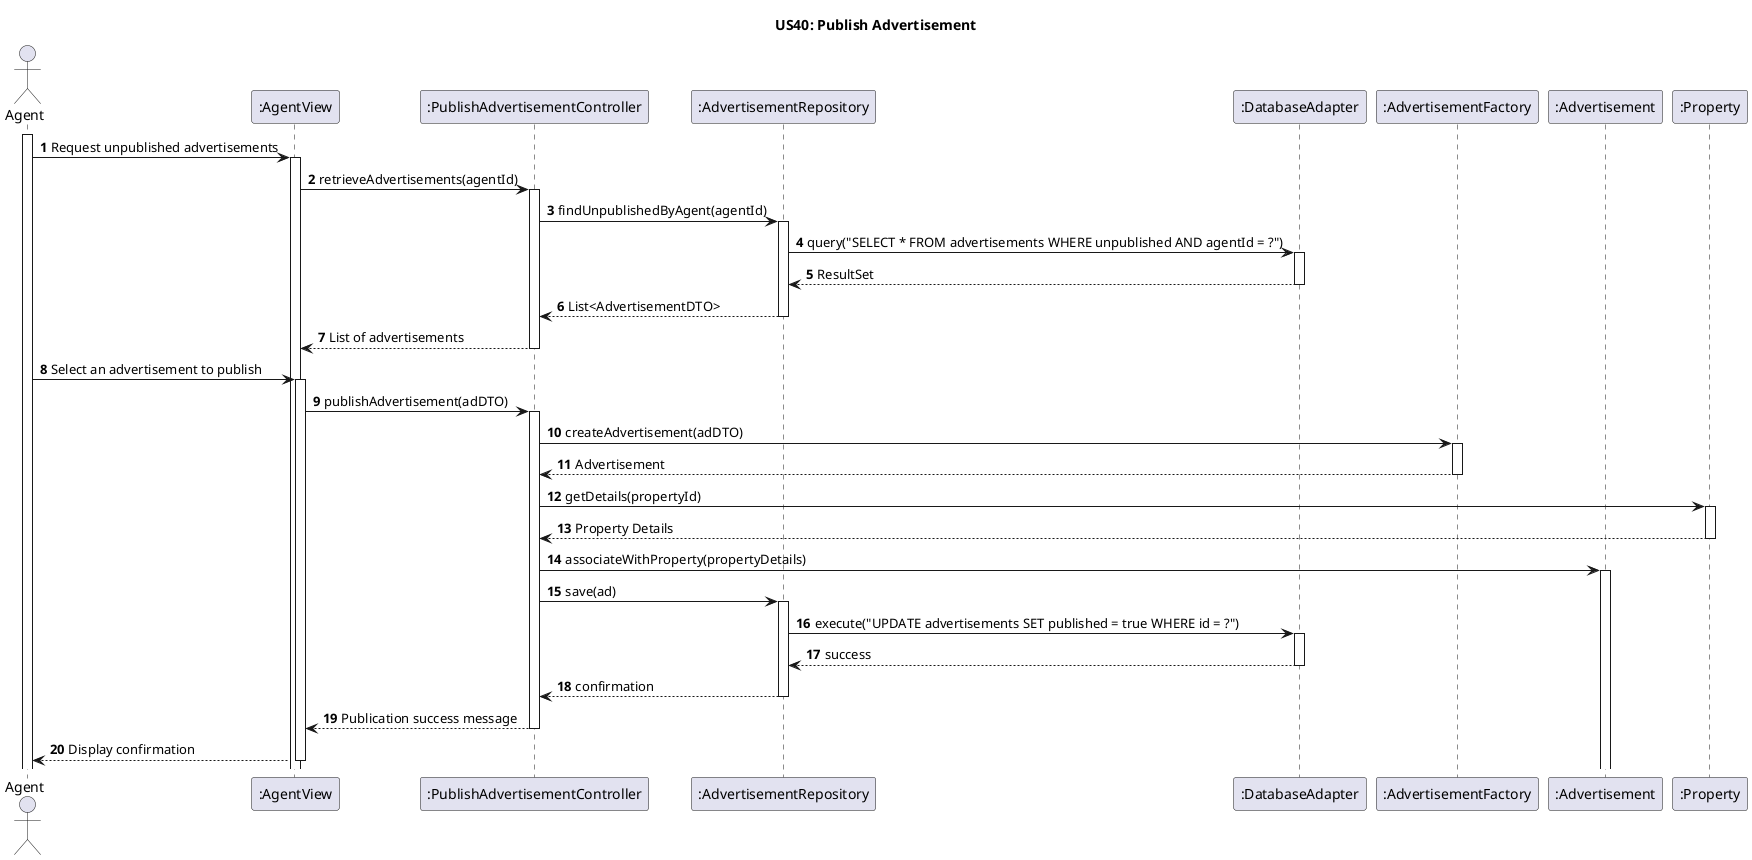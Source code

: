 @startuml
'https://plantuml.com/sequence-diagram

title US40: Publish Advertisement

autoactivate on
autonumber

actor "Agent" as User
participant ":AgentView" as View
participant ":PublishAdvertisementController" as Ctrl
participant ":AdvertisementRepository" as Repo
participant ":DatabaseAdapter" as Adapter
participant ":AdvertisementFactory" as Factory
participant ":Advertisement" as Ad
participant ":Property" as Property

activate User

User -> View: Request unpublished advertisements
View -> Ctrl: retrieveAdvertisements(agentId)
Ctrl -> Repo: findUnpublishedByAgent(agentId)
Repo -> Adapter: query("SELECT * FROM advertisements WHERE unpublished AND agentId = ?")
Adapter --> Repo: ResultSet
Repo --> Ctrl: List<AdvertisementDTO>
Ctrl --> View: List of advertisements

User -> View: Select an advertisement to publish
View -> Ctrl: publishAdvertisement(adDTO)
Ctrl -> Factory: createAdvertisement(adDTO)
Factory --> Ctrl: Advertisement

' Interaction Between Advertisement and Property
Ctrl -> Property: getDetails(propertyId)
Property --> Ctrl: Property Details
Ctrl -> Ad: associateWithProperty(propertyDetails)

' Save Advertisement with Property Data
Ctrl -> Repo: save(ad)
Repo -> Adapter: execute("UPDATE advertisements SET published = true WHERE id = ?")
Adapter --> Repo: success
Repo --> Ctrl: confirmation
Ctrl --> View: Publication success message
View --> User: Display confirmation

@enduml